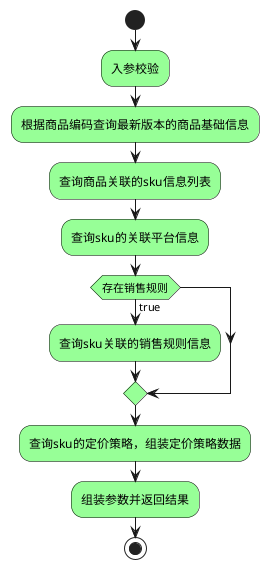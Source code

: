 @startuml
'https://plantuml.com/activity-diagram-beta
skinparam Activity {
	BorderColor Black
	BackgroundColor PHYSICAL
}


start
:入参校验;
:根据商品编码查询最新版本的商品基础信息;
:查询商品关联的sku信息列表;
:查询sku的关联平台信息;
if(存在销售规则) then(true)
:查询sku关联的销售规则信息;
endif
:查询sku的定价策略，组装定价策略数据;
:组装参数并返回结果;

stop

@enduml
